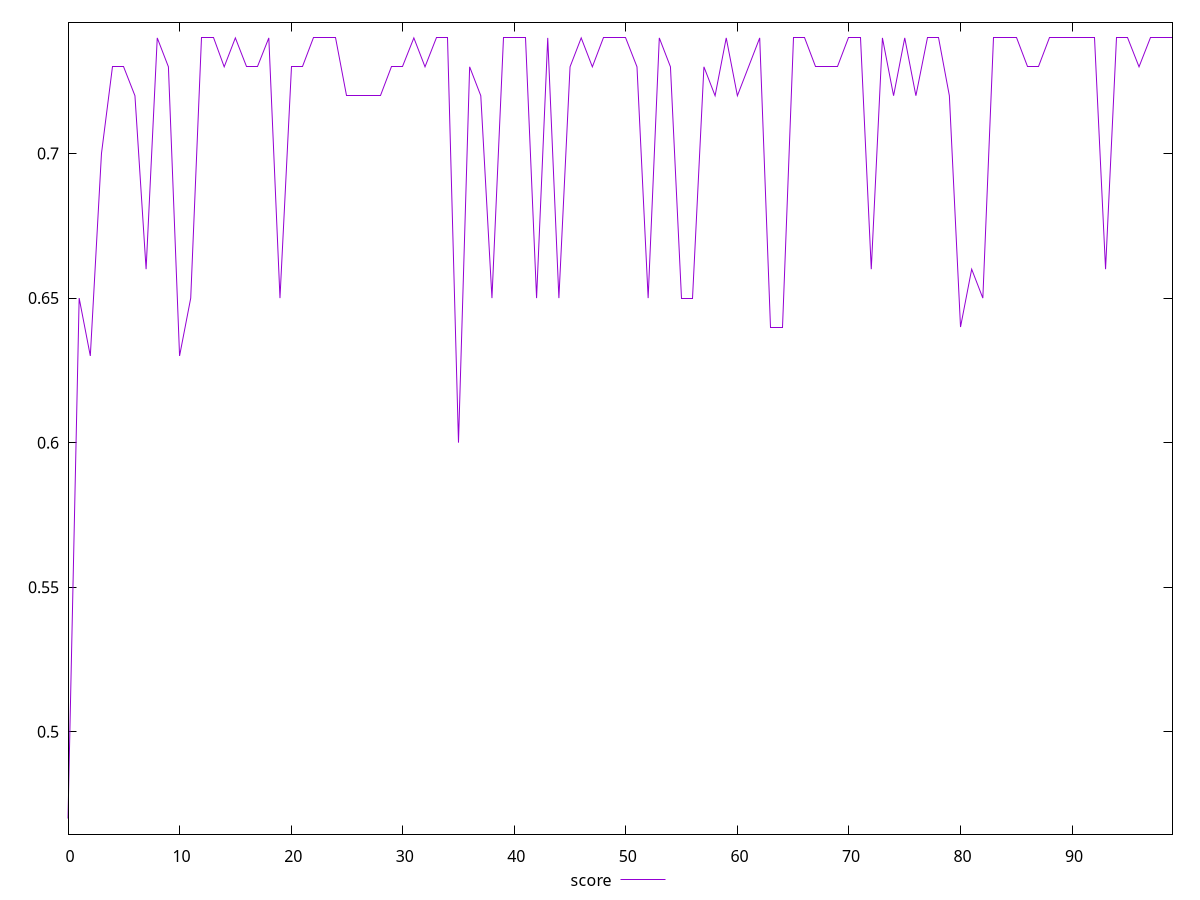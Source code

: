 reset

$score <<EOF
0 0.47
1 0.65
2 0.63
3 0.7
4 0.73
5 0.73
6 0.72
7 0.66
8 0.74
9 0.73
10 0.63
11 0.65
12 0.74
13 0.74
14 0.73
15 0.74
16 0.73
17 0.73
18 0.74
19 0.65
20 0.73
21 0.73
22 0.74
23 0.74
24 0.74
25 0.72
26 0.72
27 0.72
28 0.72
29 0.73
30 0.73
31 0.74
32 0.73
33 0.74
34 0.74
35 0.6
36 0.73
37 0.72
38 0.65
39 0.74
40 0.74
41 0.74
42 0.65
43 0.74
44 0.65
45 0.73
46 0.74
47 0.73
48 0.74
49 0.74
50 0.74
51 0.73
52 0.65
53 0.74
54 0.73
55 0.65
56 0.65
57 0.73
58 0.72
59 0.74
60 0.72
61 0.73
62 0.74
63 0.64
64 0.64
65 0.74
66 0.74
67 0.73
68 0.73
69 0.73
70 0.74
71 0.74
72 0.66
73 0.74
74 0.72
75 0.74
76 0.72
77 0.74
78 0.74
79 0.72
80 0.64
81 0.66
82 0.65
83 0.74
84 0.74
85 0.74
86 0.73
87 0.73
88 0.74
89 0.74
90 0.74
91 0.74
92 0.74
93 0.66
94 0.74
95 0.74
96 0.73
97 0.74
98 0.74
99 0.74
EOF

set key outside below
set xrange [0:99]
set yrange [0.46459999999999996:0.7454]
set trange [0.46459999999999996:0.7454]
set terminal svg size 640, 500 enhanced background rgb 'white'
set output "report_00019_2021-02-10T18-14-37.922Z//render-blocking-resources/samples/pages+cached+noadtech/score/values.svg"

plot $score title "score" with line

reset
